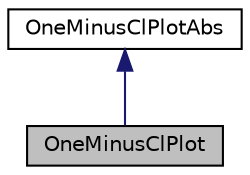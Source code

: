 digraph "OneMinusClPlot"
{
  edge [fontname="Helvetica",fontsize="10",labelfontname="Helvetica",labelfontsize="10"];
  node [fontname="Helvetica",fontsize="10",shape=record];
  Node0 [label="OneMinusClPlot",height=0.2,width=0.4,color="black", fillcolor="grey75", style="filled", fontcolor="black"];
  Node1 -> Node0 [dir="back",color="midnightblue",fontsize="10",style="solid",fontname="Helvetica"];
  Node1 [label="OneMinusClPlotAbs",height=0.2,width=0.4,color="black", fillcolor="white", style="filled",URL="$class_one_minus_cl_plot_abs.html"];
}

